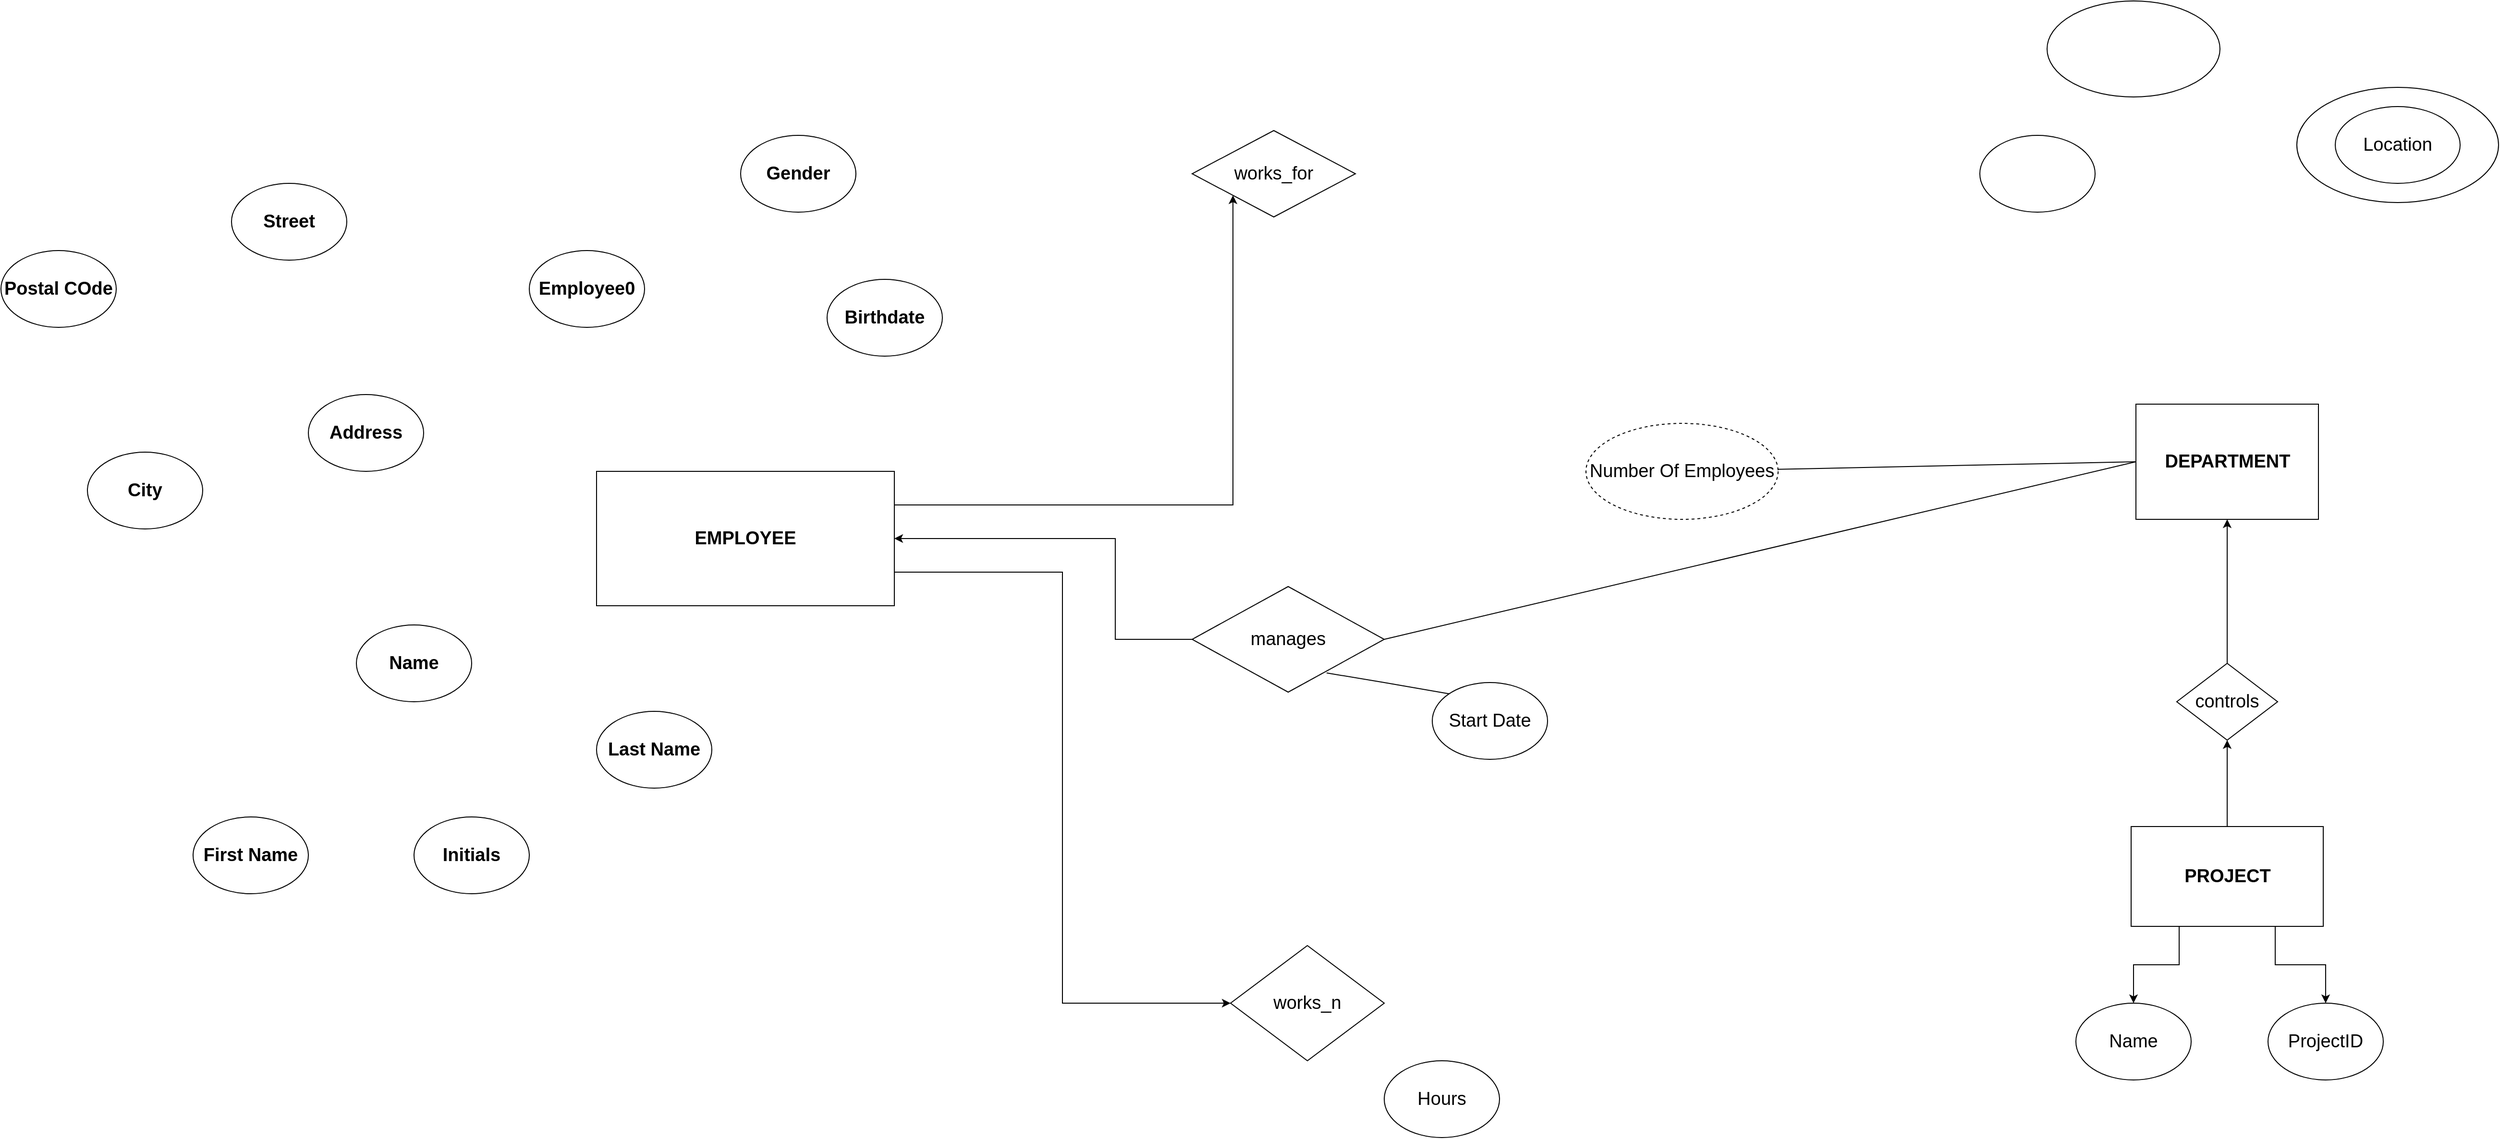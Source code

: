 <mxfile version="20.5.3" type="github">
  <diagram id="R2lEEEUBdFMjLlhIrx00" name="Page-1">
    <mxGraphModel dx="3157" dy="1371" grid="1" gridSize="10" guides="1" tooltips="1" connect="1" arrows="1" fold="1" page="1" pageScale="1" pageWidth="850" pageHeight="1100" math="0" shadow="0" extFonts="Permanent Marker^https://fonts.googleapis.com/css?family=Permanent+Marker">
      <root>
        <mxCell id="0" />
        <mxCell id="1" parent="0" />
        <mxCell id="fE8A6RjjX8CwtV2EgiGH-54" style="edgeStyle=orthogonalEdgeStyle;rounded=0;orthogonalLoop=1;jettySize=auto;html=1;exitX=1;exitY=0.25;exitDx=0;exitDy=0;entryX=0;entryY=1;entryDx=0;entryDy=0;fontSize=19;" edge="1" parent="1" source="fE8A6RjjX8CwtV2EgiGH-2" target="fE8A6RjjX8CwtV2EgiGH-23">
          <mxGeometry relative="1" as="geometry" />
        </mxCell>
        <mxCell id="fE8A6RjjX8CwtV2EgiGH-55" style="edgeStyle=orthogonalEdgeStyle;rounded=0;orthogonalLoop=1;jettySize=auto;html=1;exitX=1;exitY=0.75;exitDx=0;exitDy=0;entryX=0;entryY=0.5;entryDx=0;entryDy=0;fontSize=19;" edge="1" parent="1" source="fE8A6RjjX8CwtV2EgiGH-2" target="fE8A6RjjX8CwtV2EgiGH-21">
          <mxGeometry relative="1" as="geometry" />
        </mxCell>
        <mxCell id="fE8A6RjjX8CwtV2EgiGH-2" value="EMPLOYEE" style="rounded=0;whiteSpace=wrap;html=1;fontSize=19;fontStyle=1" vertex="1" parent="1">
          <mxGeometry x="-60" y="540" width="310" height="140" as="geometry" />
        </mxCell>
        <mxCell id="fE8A6RjjX8CwtV2EgiGH-3" value="DEPARTMENT" style="rounded=0;whiteSpace=wrap;html=1;fontSize=19;fontStyle=1" vertex="1" parent="1">
          <mxGeometry x="1542.5" y="470" width="190" height="120" as="geometry" />
        </mxCell>
        <mxCell id="fE8A6RjjX8CwtV2EgiGH-46" style="edgeStyle=orthogonalEdgeStyle;rounded=0;orthogonalLoop=1;jettySize=auto;html=1;exitX=0.75;exitY=1;exitDx=0;exitDy=0;entryX=0.5;entryY=0;entryDx=0;entryDy=0;fontSize=19;" edge="1" parent="1" source="fE8A6RjjX8CwtV2EgiGH-4" target="fE8A6RjjX8CwtV2EgiGH-33">
          <mxGeometry relative="1" as="geometry" />
        </mxCell>
        <mxCell id="fE8A6RjjX8CwtV2EgiGH-47" style="edgeStyle=orthogonalEdgeStyle;rounded=0;orthogonalLoop=1;jettySize=auto;html=1;exitX=0.25;exitY=1;exitDx=0;exitDy=0;fontSize=19;" edge="1" parent="1" source="fE8A6RjjX8CwtV2EgiGH-4" target="fE8A6RjjX8CwtV2EgiGH-34">
          <mxGeometry relative="1" as="geometry" />
        </mxCell>
        <mxCell id="fE8A6RjjX8CwtV2EgiGH-51" style="edgeStyle=orthogonalEdgeStyle;rounded=0;orthogonalLoop=1;jettySize=auto;html=1;exitX=0.5;exitY=0;exitDx=0;exitDy=0;entryX=0.5;entryY=1;entryDx=0;entryDy=0;fontSize=19;" edge="1" parent="1" source="fE8A6RjjX8CwtV2EgiGH-4" target="fE8A6RjjX8CwtV2EgiGH-48">
          <mxGeometry relative="1" as="geometry" />
        </mxCell>
        <mxCell id="fE8A6RjjX8CwtV2EgiGH-4" value="PROJECT" style="rounded=0;whiteSpace=wrap;html=1;fontSize=19;fontStyle=1" vertex="1" parent="1">
          <mxGeometry x="1537.5" y="910" width="200" height="104" as="geometry" />
        </mxCell>
        <mxCell id="fE8A6RjjX8CwtV2EgiGH-8" value="First Name" style="ellipse;whiteSpace=wrap;html=1;fontSize=19;fontStyle=1" vertex="1" parent="1">
          <mxGeometry x="-480" y="900" width="120" height="80" as="geometry" />
        </mxCell>
        <mxCell id="fE8A6RjjX8CwtV2EgiGH-9" value="Initials" style="ellipse;whiteSpace=wrap;html=1;fontSize=19;fontStyle=1" vertex="1" parent="1">
          <mxGeometry x="-250" y="900" width="120" height="80" as="geometry" />
        </mxCell>
        <mxCell id="fE8A6RjjX8CwtV2EgiGH-10" value="Last Name" style="ellipse;whiteSpace=wrap;html=1;fontSize=19;fontStyle=1" vertex="1" parent="1">
          <mxGeometry x="-60" y="790" width="120" height="80" as="geometry" />
        </mxCell>
        <mxCell id="fE8A6RjjX8CwtV2EgiGH-11" value="Name" style="ellipse;whiteSpace=wrap;html=1;fontSize=19;fontStyle=1" vertex="1" parent="1">
          <mxGeometry x="-310" y="700" width="120" height="80" as="geometry" />
        </mxCell>
        <mxCell id="fE8A6RjjX8CwtV2EgiGH-12" value="City" style="ellipse;whiteSpace=wrap;html=1;fontSize=19;fontStyle=1" vertex="1" parent="1">
          <mxGeometry x="-590" y="520" width="120" height="80" as="geometry" />
        </mxCell>
        <mxCell id="fE8A6RjjX8CwtV2EgiGH-13" value="Postal COde" style="ellipse;whiteSpace=wrap;html=1;fontSize=19;fontStyle=1" vertex="1" parent="1">
          <mxGeometry x="-680" y="310" width="120" height="80" as="geometry" />
        </mxCell>
        <mxCell id="fE8A6RjjX8CwtV2EgiGH-14" value="Street" style="ellipse;whiteSpace=wrap;html=1;fontSize=19;fontStyle=1" vertex="1" parent="1">
          <mxGeometry x="-440" y="240" width="120" height="80" as="geometry" />
        </mxCell>
        <mxCell id="fE8A6RjjX8CwtV2EgiGH-15" value="Address" style="ellipse;whiteSpace=wrap;html=1;fontSize=19;fontStyle=1" vertex="1" parent="1">
          <mxGeometry x="-360" y="460" width="120" height="80" as="geometry" />
        </mxCell>
        <mxCell id="fE8A6RjjX8CwtV2EgiGH-16" value="Birthdate" style="ellipse;whiteSpace=wrap;html=1;fontSize=19;fontStyle=1" vertex="1" parent="1">
          <mxGeometry x="180" y="340" width="120" height="80" as="geometry" />
        </mxCell>
        <mxCell id="fE8A6RjjX8CwtV2EgiGH-17" value="Gender" style="ellipse;whiteSpace=wrap;html=1;fontSize=19;fontStyle=1" vertex="1" parent="1">
          <mxGeometry x="90" y="190" width="120" height="80" as="geometry" />
        </mxCell>
        <mxCell id="fE8A6RjjX8CwtV2EgiGH-18" value="Employee0" style="ellipse;whiteSpace=wrap;html=1;fontSize=19;fontStyle=1" vertex="1" parent="1">
          <mxGeometry x="-130" y="310" width="120" height="80" as="geometry" />
        </mxCell>
        <mxCell id="fE8A6RjjX8CwtV2EgiGH-21" value="works_n" style="rhombus;whiteSpace=wrap;html=1;fontSize=19;" vertex="1" parent="1">
          <mxGeometry x="600" y="1034" width="160" height="120" as="geometry" />
        </mxCell>
        <mxCell id="fE8A6RjjX8CwtV2EgiGH-60" style="edgeStyle=orthogonalEdgeStyle;rounded=0;orthogonalLoop=1;jettySize=auto;html=1;exitX=0;exitY=0.5;exitDx=0;exitDy=0;entryX=1;entryY=0.5;entryDx=0;entryDy=0;fontSize=19;" edge="1" parent="1" source="fE8A6RjjX8CwtV2EgiGH-22" target="fE8A6RjjX8CwtV2EgiGH-2">
          <mxGeometry relative="1" as="geometry">
            <Array as="points">
              <mxPoint x="480" y="715" />
              <mxPoint x="480" y="610" />
            </Array>
          </mxGeometry>
        </mxCell>
        <mxCell id="fE8A6RjjX8CwtV2EgiGH-22" value="manages" style="rhombus;whiteSpace=wrap;html=1;fontSize=19;" vertex="1" parent="1">
          <mxGeometry x="560" y="660" width="200" height="110" as="geometry" />
        </mxCell>
        <mxCell id="fE8A6RjjX8CwtV2EgiGH-23" value="works_for" style="rhombus;whiteSpace=wrap;html=1;fontSize=19;" vertex="1" parent="1">
          <mxGeometry x="560" y="185" width="170" height="90" as="geometry" />
        </mxCell>
        <mxCell id="fE8A6RjjX8CwtV2EgiGH-28" value="Start Date" style="ellipse;whiteSpace=wrap;html=1;fontSize=19;" vertex="1" parent="1">
          <mxGeometry x="810" y="760" width="120" height="80" as="geometry" />
        </mxCell>
        <mxCell id="fE8A6RjjX8CwtV2EgiGH-30" value="" style="ellipse;whiteSpace=wrap;html=1;fontSize=19;" vertex="1" parent="1">
          <mxGeometry x="1710" y="140" width="210" height="120" as="geometry" />
        </mxCell>
        <mxCell id="fE8A6RjjX8CwtV2EgiGH-31" value="" style="ellipse;whiteSpace=wrap;html=1;fontSize=19;" vertex="1" parent="1">
          <mxGeometry x="1450" y="50" width="180" height="100" as="geometry" />
        </mxCell>
        <mxCell id="fE8A6RjjX8CwtV2EgiGH-32" value="" style="ellipse;whiteSpace=wrap;html=1;fontSize=19;" vertex="1" parent="1">
          <mxGeometry x="1380" y="190" width="120" height="80" as="geometry" />
        </mxCell>
        <mxCell id="fE8A6RjjX8CwtV2EgiGH-33" value="ProjectID" style="ellipse;whiteSpace=wrap;html=1;fontSize=19;" vertex="1" parent="1">
          <mxGeometry x="1680" y="1094" width="120" height="80" as="geometry" />
        </mxCell>
        <mxCell id="fE8A6RjjX8CwtV2EgiGH-34" value="Name" style="ellipse;whiteSpace=wrap;html=1;fontSize=19;" vertex="1" parent="1">
          <mxGeometry x="1480" y="1094" width="120" height="80" as="geometry" />
        </mxCell>
        <mxCell id="fE8A6RjjX8CwtV2EgiGH-35" value="Hours" style="ellipse;whiteSpace=wrap;html=1;fontSize=19;" vertex="1" parent="1">
          <mxGeometry x="760" y="1154" width="120" height="80" as="geometry" />
        </mxCell>
        <mxCell id="fE8A6RjjX8CwtV2EgiGH-36" value="Location" style="ellipse;whiteSpace=wrap;html=1;fontSize=19;" vertex="1" parent="1">
          <mxGeometry x="1750" y="160" width="130" height="80" as="geometry" />
        </mxCell>
        <mxCell id="fE8A6RjjX8CwtV2EgiGH-40" value="Number Of Employees" style="ellipse;whiteSpace=wrap;html=1;align=center;dashed=1;fontSize=19;" vertex="1" parent="1">
          <mxGeometry x="970" y="490" width="200" height="100" as="geometry" />
        </mxCell>
        <mxCell id="fE8A6RjjX8CwtV2EgiGH-41" value="" style="endArrow=none;html=1;rounded=0;fontSize=19;entryX=0;entryY=0;entryDx=0;entryDy=0;" edge="1" parent="1" target="fE8A6RjjX8CwtV2EgiGH-28">
          <mxGeometry relative="1" as="geometry">
            <mxPoint x="700" y="750" as="sourcePoint" />
            <mxPoint x="870" y="750" as="targetPoint" />
            <Array as="points">
              <mxPoint x="760" y="760" />
            </Array>
          </mxGeometry>
        </mxCell>
        <mxCell id="fE8A6RjjX8CwtV2EgiGH-42" value="" style="endArrow=none;html=1;rounded=0;fontSize=19;entryX=0;entryY=0.5;entryDx=0;entryDy=0;exitX=1;exitY=0.5;exitDx=0;exitDy=0;" edge="1" parent="1" source="fE8A6RjjX8CwtV2EgiGH-22" target="fE8A6RjjX8CwtV2EgiGH-3">
          <mxGeometry relative="1" as="geometry">
            <mxPoint x="770" y="590" as="sourcePoint" />
            <mxPoint x="1130" y="580" as="targetPoint" />
          </mxGeometry>
        </mxCell>
        <mxCell id="fE8A6RjjX8CwtV2EgiGH-43" value="" style="endArrow=none;html=1;rounded=0;fontSize=19;entryX=0;entryY=0.5;entryDx=0;entryDy=0;" edge="1" parent="1" source="fE8A6RjjX8CwtV2EgiGH-40" target="fE8A6RjjX8CwtV2EgiGH-3">
          <mxGeometry relative="1" as="geometry">
            <mxPoint x="1370" y="570" as="sourcePoint" />
            <mxPoint x="1530" y="570" as="targetPoint" />
            <Array as="points" />
          </mxGeometry>
        </mxCell>
        <mxCell id="fE8A6RjjX8CwtV2EgiGH-52" style="edgeStyle=orthogonalEdgeStyle;rounded=0;orthogonalLoop=1;jettySize=auto;html=1;exitX=0.5;exitY=0;exitDx=0;exitDy=0;fontSize=19;" edge="1" parent="1" source="fE8A6RjjX8CwtV2EgiGH-48" target="fE8A6RjjX8CwtV2EgiGH-3">
          <mxGeometry relative="1" as="geometry" />
        </mxCell>
        <mxCell id="fE8A6RjjX8CwtV2EgiGH-48" value="controls" style="rhombus;whiteSpace=wrap;html=1;fontSize=19;" vertex="1" parent="1">
          <mxGeometry x="1585" y="740" width="105" height="80" as="geometry" />
        </mxCell>
      </root>
    </mxGraphModel>
  </diagram>
</mxfile>
